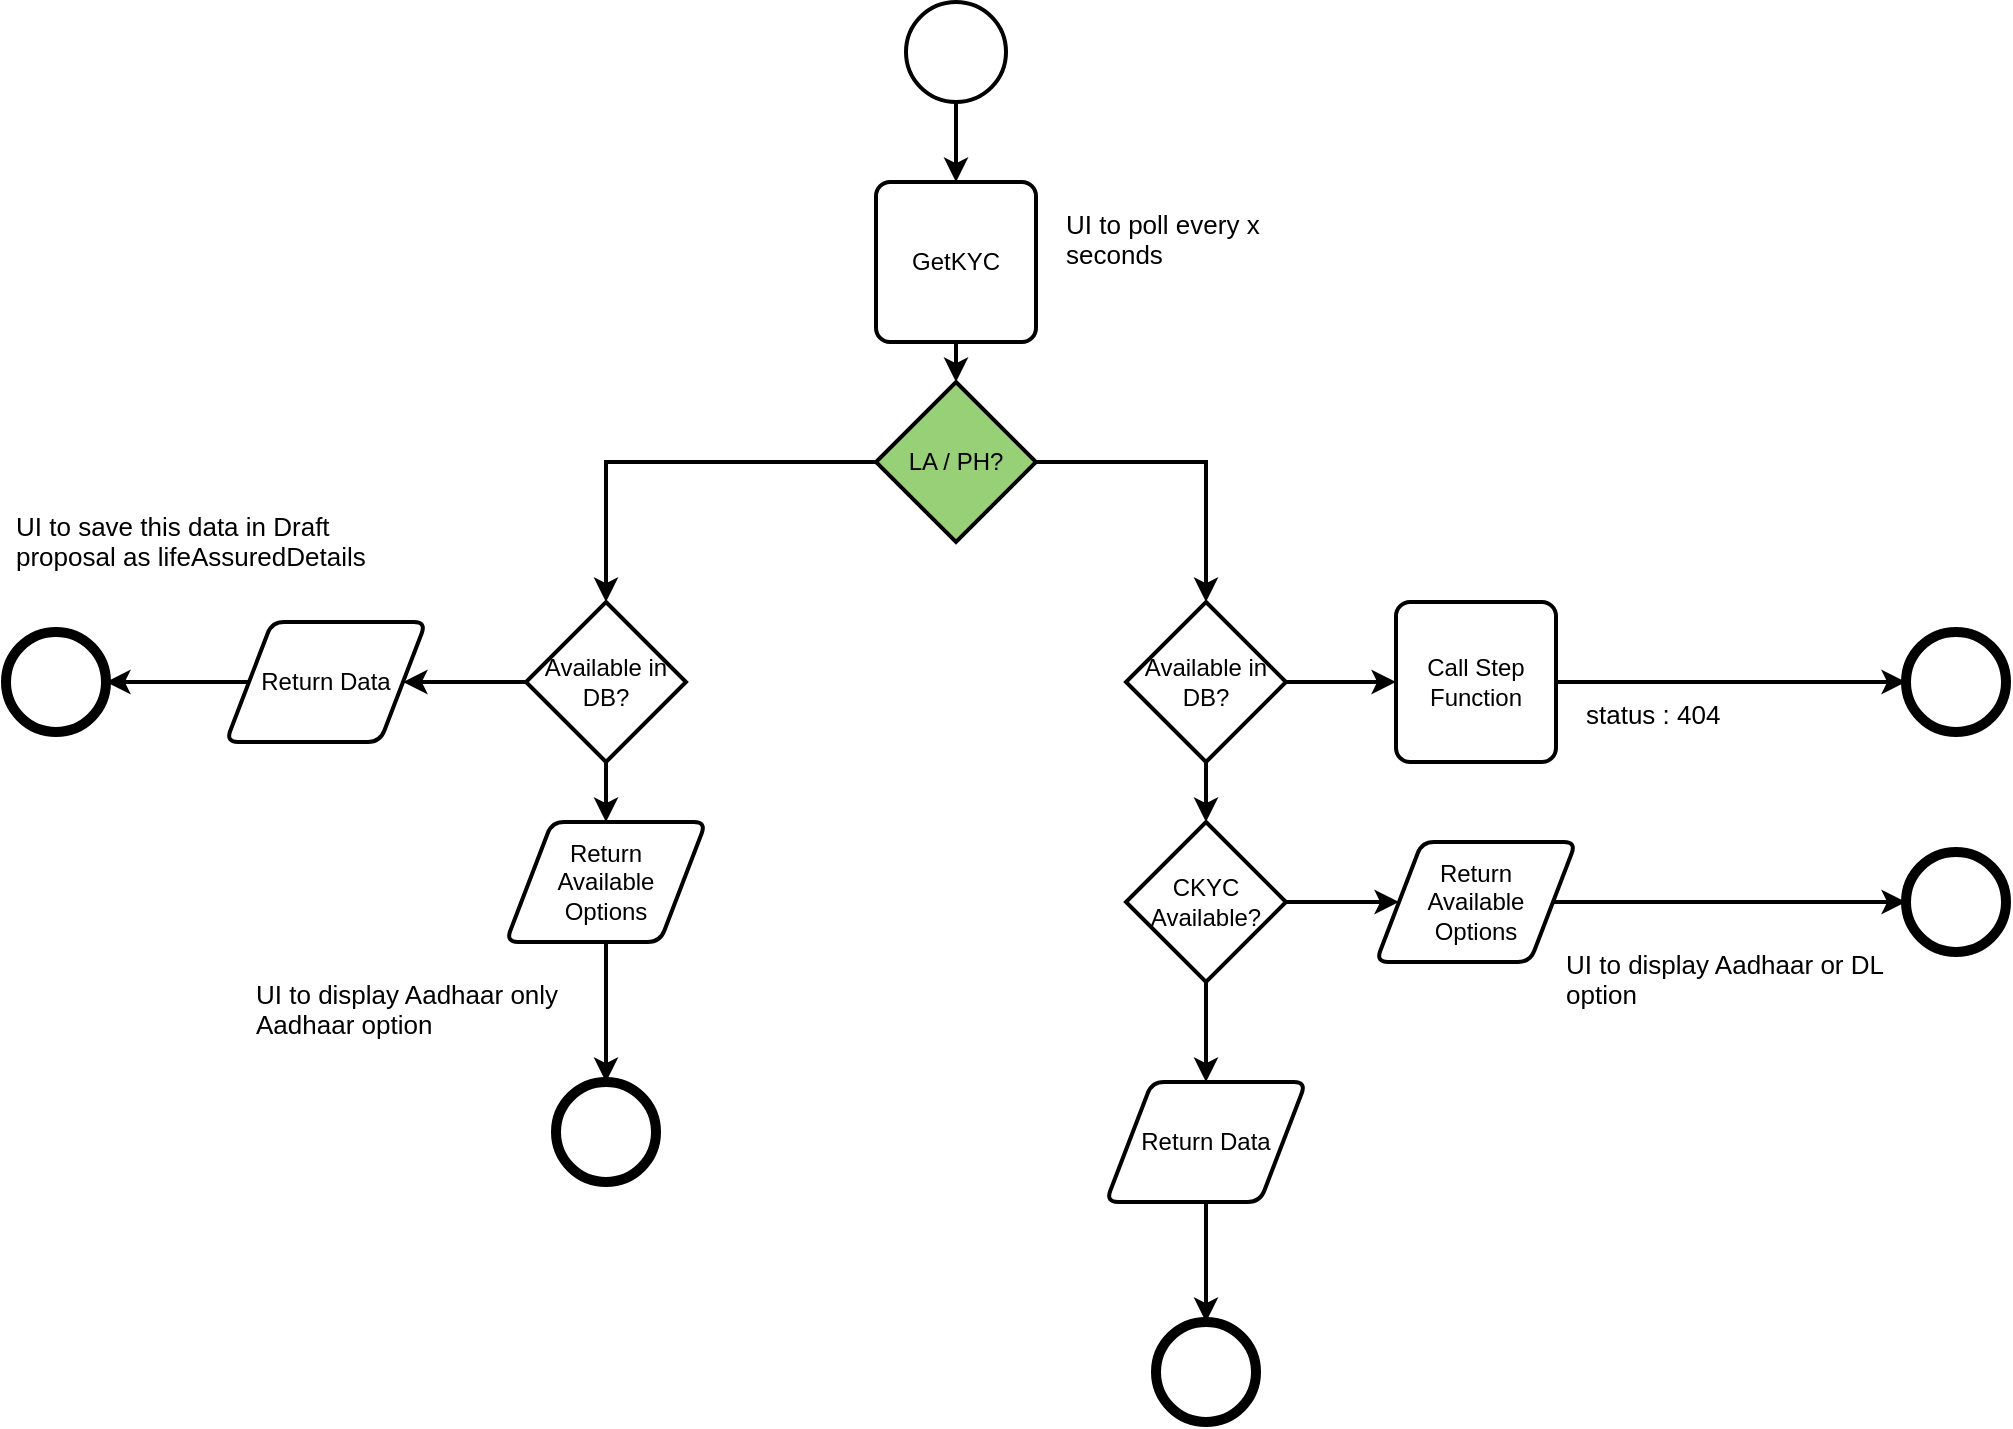 <mxfile version="21.8.2" type="github">
  <diagram name="Page-1" id="XI_YfOdhx-SJYV5ovgZb">
    <mxGraphModel dx="1768" dy="817" grid="0" gridSize="10" guides="1" tooltips="1" connect="1" arrows="1" fold="1" page="0" pageScale="1" pageWidth="850" pageHeight="1100" math="0" shadow="0">
      <root>
        <mxCell id="0" />
        <mxCell id="1" parent="0" />
        <mxCell id="BLmpcNob6G6IbGxpa6Lp-56" style="edgeStyle=orthogonalEdgeStyle;rounded=0;orthogonalLoop=1;jettySize=auto;html=1;exitX=0.5;exitY=1;exitDx=0;exitDy=0;exitPerimeter=0;entryX=0.5;entryY=0;entryDx=0;entryDy=0;strokeWidth=2;" edge="1" parent="1" source="BLmpcNob6G6IbGxpa6Lp-38" target="BLmpcNob6G6IbGxpa6Lp-39">
          <mxGeometry relative="1" as="geometry" />
        </mxCell>
        <mxCell id="BLmpcNob6G6IbGxpa6Lp-38" value="" style="strokeWidth=2;html=1;shape=mxgraph.flowchart.start_2;whiteSpace=wrap;" vertex="1" parent="1">
          <mxGeometry x="340" y="40" width="50" height="50" as="geometry" />
        </mxCell>
        <mxCell id="BLmpcNob6G6IbGxpa6Lp-39" value="GetKYC" style="rounded=1;whiteSpace=wrap;html=1;absoluteArcSize=1;arcSize=14;strokeWidth=2;" vertex="1" parent="1">
          <mxGeometry x="325" y="130" width="80" height="80" as="geometry" />
        </mxCell>
        <mxCell id="BLmpcNob6G6IbGxpa6Lp-60" style="edgeStyle=orthogonalEdgeStyle;shape=connector;rounded=0;orthogonalLoop=1;jettySize=auto;html=1;exitX=1;exitY=0.5;exitDx=0;exitDy=0;exitPerimeter=0;entryX=0;entryY=0.5;entryDx=0;entryDy=0;labelBackgroundColor=default;strokeColor=default;strokeWidth=2;align=center;verticalAlign=middle;fontFamily=Helvetica;fontSize=11;fontColor=default;endArrow=classic;" edge="1" parent="1" source="BLmpcNob6G6IbGxpa6Lp-40" target="BLmpcNob6G6IbGxpa6Lp-43">
          <mxGeometry relative="1" as="geometry" />
        </mxCell>
        <mxCell id="BLmpcNob6G6IbGxpa6Lp-40" value="Available in DB?" style="strokeWidth=2;html=1;shape=mxgraph.flowchart.decision;whiteSpace=wrap;" vertex="1" parent="1">
          <mxGeometry x="450" y="340" width="80" height="80" as="geometry" />
        </mxCell>
        <mxCell id="BLmpcNob6G6IbGxpa6Lp-67" style="edgeStyle=orthogonalEdgeStyle;shape=connector;rounded=0;orthogonalLoop=1;jettySize=auto;html=1;exitX=0.5;exitY=1;exitDx=0;exitDy=0;labelBackgroundColor=default;strokeColor=default;strokeWidth=2;align=center;verticalAlign=middle;fontFamily=Helvetica;fontSize=11;fontColor=default;endArrow=classic;" edge="1" parent="1" source="BLmpcNob6G6IbGxpa6Lp-41" target="BLmpcNob6G6IbGxpa6Lp-42">
          <mxGeometry relative="1" as="geometry" />
        </mxCell>
        <mxCell id="BLmpcNob6G6IbGxpa6Lp-41" value="Return Data" style="shape=parallelogram;html=1;strokeWidth=2;perimeter=parallelogramPerimeter;whiteSpace=wrap;rounded=1;arcSize=12;size=0.23;" vertex="1" parent="1">
          <mxGeometry x="440" y="580" width="100" height="60" as="geometry" />
        </mxCell>
        <mxCell id="BLmpcNob6G6IbGxpa6Lp-42" value="" style="shape=ellipse;html=1;dashed=0;whiteSpace=wrap;aspect=fixed;strokeWidth=5;perimeter=ellipsePerimeter;" vertex="1" parent="1">
          <mxGeometry x="465" y="700" width="50" height="50" as="geometry" />
        </mxCell>
        <mxCell id="BLmpcNob6G6IbGxpa6Lp-62" style="edgeStyle=orthogonalEdgeStyle;shape=connector;rounded=0;orthogonalLoop=1;jettySize=auto;html=1;exitX=1;exitY=0.5;exitDx=0;exitDy=0;entryX=0;entryY=0.5;entryDx=0;entryDy=0;labelBackgroundColor=default;strokeColor=default;strokeWidth=2;align=center;verticalAlign=middle;fontFamily=Helvetica;fontSize=11;fontColor=default;endArrow=classic;" edge="1" parent="1" source="BLmpcNob6G6IbGxpa6Lp-43" target="BLmpcNob6G6IbGxpa6Lp-45">
          <mxGeometry relative="1" as="geometry" />
        </mxCell>
        <mxCell id="BLmpcNob6G6IbGxpa6Lp-43" value="Call Step Function" style="rounded=1;whiteSpace=wrap;html=1;absoluteArcSize=1;arcSize=14;strokeWidth=2;" vertex="1" parent="1">
          <mxGeometry x="585" y="340" width="80" height="80" as="geometry" />
        </mxCell>
        <mxCell id="BLmpcNob6G6IbGxpa6Lp-64" style="edgeStyle=orthogonalEdgeStyle;shape=connector;rounded=0;orthogonalLoop=1;jettySize=auto;html=1;exitX=1;exitY=0.5;exitDx=0;exitDy=0;exitPerimeter=0;labelBackgroundColor=default;strokeColor=default;strokeWidth=2;align=center;verticalAlign=middle;fontFamily=Helvetica;fontSize=11;fontColor=default;endArrow=classic;" edge="1" parent="1" source="BLmpcNob6G6IbGxpa6Lp-44" target="BLmpcNob6G6IbGxpa6Lp-47">
          <mxGeometry relative="1" as="geometry" />
        </mxCell>
        <mxCell id="BLmpcNob6G6IbGxpa6Lp-66" style="edgeStyle=orthogonalEdgeStyle;shape=connector;rounded=0;orthogonalLoop=1;jettySize=auto;html=1;exitX=0.5;exitY=1;exitDx=0;exitDy=0;exitPerimeter=0;labelBackgroundColor=default;strokeColor=default;strokeWidth=2;align=center;verticalAlign=middle;fontFamily=Helvetica;fontSize=11;fontColor=default;endArrow=classic;" edge="1" parent="1" source="BLmpcNob6G6IbGxpa6Lp-44" target="BLmpcNob6G6IbGxpa6Lp-41">
          <mxGeometry relative="1" as="geometry" />
        </mxCell>
        <mxCell id="BLmpcNob6G6IbGxpa6Lp-44" value="CKYC Available?" style="strokeWidth=2;html=1;shape=mxgraph.flowchart.decision;whiteSpace=wrap;" vertex="1" parent="1">
          <mxGeometry x="450" y="450" width="80" height="80" as="geometry" />
        </mxCell>
        <mxCell id="BLmpcNob6G6IbGxpa6Lp-45" value="" style="shape=ellipse;html=1;dashed=0;whiteSpace=wrap;aspect=fixed;strokeWidth=5;perimeter=ellipsePerimeter;" vertex="1" parent="1">
          <mxGeometry x="840" y="355" width="50" height="50" as="geometry" />
        </mxCell>
        <mxCell id="BLmpcNob6G6IbGxpa6Lp-63" style="edgeStyle=orthogonalEdgeStyle;shape=connector;rounded=0;orthogonalLoop=1;jettySize=auto;html=1;exitX=1;exitY=0.5;exitDx=0;exitDy=0;labelBackgroundColor=default;strokeColor=default;strokeWidth=2;align=center;verticalAlign=middle;fontFamily=Helvetica;fontSize=11;fontColor=default;endArrow=classic;" edge="1" parent="1" source="BLmpcNob6G6IbGxpa6Lp-47" target="BLmpcNob6G6IbGxpa6Lp-48">
          <mxGeometry relative="1" as="geometry" />
        </mxCell>
        <mxCell id="BLmpcNob6G6IbGxpa6Lp-47" value="Return &lt;br&gt;Available &lt;br&gt;Options" style="shape=parallelogram;html=1;strokeWidth=2;perimeter=parallelogramPerimeter;whiteSpace=wrap;rounded=1;arcSize=12;size=0.23;" vertex="1" parent="1">
          <mxGeometry x="575" y="460" width="100" height="60" as="geometry" />
        </mxCell>
        <mxCell id="BLmpcNob6G6IbGxpa6Lp-48" value="" style="shape=ellipse;html=1;dashed=0;whiteSpace=wrap;aspect=fixed;strokeWidth=5;perimeter=ellipsePerimeter;" vertex="1" parent="1">
          <mxGeometry x="840" y="465" width="50" height="50" as="geometry" />
        </mxCell>
        <mxCell id="BLmpcNob6G6IbGxpa6Lp-50" value="LA / PH?" style="strokeWidth=2;html=1;shape=mxgraph.flowchart.decision;whiteSpace=wrap;fillColor=#97D077;" vertex="1" parent="1">
          <mxGeometry x="325" y="230" width="80" height="80" as="geometry" />
        </mxCell>
        <mxCell id="BLmpcNob6G6IbGxpa6Lp-68" style="edgeStyle=orthogonalEdgeStyle;shape=connector;rounded=0;orthogonalLoop=1;jettySize=auto;html=1;exitX=0.5;exitY=1;exitDx=0;exitDy=0;exitPerimeter=0;entryX=0.5;entryY=0;entryDx=0;entryDy=0;labelBackgroundColor=default;strokeColor=default;strokeWidth=2;align=center;verticalAlign=middle;fontFamily=Helvetica;fontSize=11;fontColor=default;endArrow=classic;" edge="1" parent="1" source="BLmpcNob6G6IbGxpa6Lp-51" target="BLmpcNob6G6IbGxpa6Lp-52">
          <mxGeometry relative="1" as="geometry" />
        </mxCell>
        <mxCell id="BLmpcNob6G6IbGxpa6Lp-70" style="edgeStyle=orthogonalEdgeStyle;shape=connector;rounded=0;orthogonalLoop=1;jettySize=auto;html=1;exitX=0;exitY=0.5;exitDx=0;exitDy=0;exitPerimeter=0;entryX=1;entryY=0.5;entryDx=0;entryDy=0;labelBackgroundColor=default;strokeColor=default;strokeWidth=2;align=center;verticalAlign=middle;fontFamily=Helvetica;fontSize=11;fontColor=default;endArrow=classic;" edge="1" parent="1" source="BLmpcNob6G6IbGxpa6Lp-51" target="BLmpcNob6G6IbGxpa6Lp-54">
          <mxGeometry relative="1" as="geometry" />
        </mxCell>
        <mxCell id="BLmpcNob6G6IbGxpa6Lp-51" value="Available in DB?" style="strokeWidth=2;html=1;shape=mxgraph.flowchart.decision;whiteSpace=wrap;" vertex="1" parent="1">
          <mxGeometry x="150" y="340" width="80" height="80" as="geometry" />
        </mxCell>
        <mxCell id="BLmpcNob6G6IbGxpa6Lp-69" style="edgeStyle=orthogonalEdgeStyle;shape=connector;rounded=0;orthogonalLoop=1;jettySize=auto;html=1;exitX=0.5;exitY=1;exitDx=0;exitDy=0;entryX=0.5;entryY=0;entryDx=0;entryDy=0;labelBackgroundColor=default;strokeColor=default;strokeWidth=2;align=center;verticalAlign=middle;fontFamily=Helvetica;fontSize=11;fontColor=default;endArrow=classic;" edge="1" parent="1" source="BLmpcNob6G6IbGxpa6Lp-52" target="BLmpcNob6G6IbGxpa6Lp-53">
          <mxGeometry relative="1" as="geometry" />
        </mxCell>
        <mxCell id="BLmpcNob6G6IbGxpa6Lp-52" value="Return&lt;br&gt;Available&lt;br&gt;Options" style="shape=parallelogram;html=1;strokeWidth=2;perimeter=parallelogramPerimeter;whiteSpace=wrap;rounded=1;arcSize=12;size=0.23;" vertex="1" parent="1">
          <mxGeometry x="140" y="450" width="100" height="60" as="geometry" />
        </mxCell>
        <mxCell id="BLmpcNob6G6IbGxpa6Lp-53" value="" style="shape=ellipse;html=1;dashed=0;whiteSpace=wrap;aspect=fixed;strokeWidth=5;perimeter=ellipsePerimeter;" vertex="1" parent="1">
          <mxGeometry x="165" y="580" width="50" height="50" as="geometry" />
        </mxCell>
        <mxCell id="BLmpcNob6G6IbGxpa6Lp-71" style="edgeStyle=orthogonalEdgeStyle;shape=connector;rounded=0;orthogonalLoop=1;jettySize=auto;html=1;exitX=0;exitY=0.5;exitDx=0;exitDy=0;entryX=1;entryY=0.5;entryDx=0;entryDy=0;labelBackgroundColor=default;strokeColor=default;strokeWidth=2;align=center;verticalAlign=middle;fontFamily=Helvetica;fontSize=11;fontColor=default;endArrow=classic;" edge="1" parent="1" source="BLmpcNob6G6IbGxpa6Lp-54" target="BLmpcNob6G6IbGxpa6Lp-55">
          <mxGeometry relative="1" as="geometry" />
        </mxCell>
        <mxCell id="BLmpcNob6G6IbGxpa6Lp-54" value="Return Data" style="shape=parallelogram;html=1;strokeWidth=2;perimeter=parallelogramPerimeter;whiteSpace=wrap;rounded=1;arcSize=12;size=0.23;" vertex="1" parent="1">
          <mxGeometry y="350" width="100" height="60" as="geometry" />
        </mxCell>
        <mxCell id="BLmpcNob6G6IbGxpa6Lp-55" value="" style="shape=ellipse;html=1;dashed=0;whiteSpace=wrap;aspect=fixed;strokeWidth=5;perimeter=ellipsePerimeter;" vertex="1" parent="1">
          <mxGeometry x="-110" y="355" width="50" height="50" as="geometry" />
        </mxCell>
        <mxCell id="BLmpcNob6G6IbGxpa6Lp-57" style="edgeStyle=orthogonalEdgeStyle;rounded=0;orthogonalLoop=1;jettySize=auto;html=1;exitX=0.5;exitY=1;exitDx=0;exitDy=0;entryX=0.5;entryY=0;entryDx=0;entryDy=0;entryPerimeter=0;strokeWidth=2;" edge="1" parent="1" source="BLmpcNob6G6IbGxpa6Lp-39" target="BLmpcNob6G6IbGxpa6Lp-50">
          <mxGeometry relative="1" as="geometry" />
        </mxCell>
        <mxCell id="BLmpcNob6G6IbGxpa6Lp-58" style="edgeStyle=orthogonalEdgeStyle;rounded=0;orthogonalLoop=1;jettySize=auto;html=1;entryX=0.5;entryY=0;entryDx=0;entryDy=0;entryPerimeter=0;strokeWidth=2;" edge="1" parent="1" source="BLmpcNob6G6IbGxpa6Lp-50" target="BLmpcNob6G6IbGxpa6Lp-51">
          <mxGeometry relative="1" as="geometry" />
        </mxCell>
        <mxCell id="BLmpcNob6G6IbGxpa6Lp-59" style="edgeStyle=orthogonalEdgeStyle;shape=connector;rounded=0;orthogonalLoop=1;jettySize=auto;html=1;exitX=1;exitY=0.5;exitDx=0;exitDy=0;exitPerimeter=0;entryX=0.5;entryY=0;entryDx=0;entryDy=0;entryPerimeter=0;labelBackgroundColor=default;strokeColor=default;strokeWidth=2;align=center;verticalAlign=middle;fontFamily=Helvetica;fontSize=11;fontColor=default;endArrow=classic;" edge="1" parent="1" source="BLmpcNob6G6IbGxpa6Lp-50" target="BLmpcNob6G6IbGxpa6Lp-40">
          <mxGeometry relative="1" as="geometry" />
        </mxCell>
        <mxCell id="BLmpcNob6G6IbGxpa6Lp-65" style="edgeStyle=orthogonalEdgeStyle;shape=connector;rounded=0;orthogonalLoop=1;jettySize=auto;html=1;exitX=0.5;exitY=1;exitDx=0;exitDy=0;exitPerimeter=0;entryX=0.5;entryY=0;entryDx=0;entryDy=0;entryPerimeter=0;labelBackgroundColor=default;strokeColor=default;strokeWidth=2;align=center;verticalAlign=middle;fontFamily=Helvetica;fontSize=11;fontColor=default;endArrow=classic;" edge="1" parent="1" source="BLmpcNob6G6IbGxpa6Lp-40" target="BLmpcNob6G6IbGxpa6Lp-44">
          <mxGeometry relative="1" as="geometry" />
        </mxCell>
        <mxCell id="BLmpcNob6G6IbGxpa6Lp-74" value="&lt;h1 style=&quot;font-size: 13px;&quot;&gt;&lt;span style=&quot;background-color: initial; font-size: 13px; font-weight: normal;&quot;&gt;UI to display Aadhaar or DL option&lt;/span&gt;&lt;br style=&quot;font-size: 13px;&quot;&gt;&lt;/h1&gt;" style="text;html=1;strokeColor=none;fillColor=none;spacing=5;spacingTop=-20;whiteSpace=wrap;overflow=hidden;rounded=0;fontSize=13;fontFamily=Helvetica;fontColor=default;" vertex="1" parent="1">
          <mxGeometry x="665" y="515" width="190" height="50" as="geometry" />
        </mxCell>
        <mxCell id="BLmpcNob6G6IbGxpa6Lp-76" value="&lt;h1 style=&quot;font-size: 13px;&quot;&gt;&lt;span style=&quot;background-color: initial; font-size: 13px; font-weight: normal;&quot;&gt;UI to display Aadhaar only Aadhaar option&lt;/span&gt;&lt;br style=&quot;font-size: 13px;&quot;&gt;&lt;/h1&gt;" style="text;html=1;strokeColor=none;fillColor=none;spacing=5;spacingTop=-20;whiteSpace=wrap;overflow=hidden;rounded=0;fontSize=13;fontFamily=Helvetica;fontColor=default;" vertex="1" parent="1">
          <mxGeometry x="10" y="530" width="190" height="50" as="geometry" />
        </mxCell>
        <mxCell id="BLmpcNob6G6IbGxpa6Lp-77" value="&lt;h1 style=&quot;font-size: 13px;&quot;&gt;&lt;span style=&quot;background-color: initial; font-size: 13px; font-weight: normal;&quot;&gt;status : 404&lt;/span&gt;&lt;br style=&quot;font-size: 13px;&quot;&gt;&lt;/h1&gt;" style="text;html=1;strokeColor=none;fillColor=none;spacing=5;spacingTop=-20;whiteSpace=wrap;overflow=hidden;rounded=0;fontSize=13;fontFamily=Helvetica;fontColor=default;" vertex="1" parent="1">
          <mxGeometry x="675" y="390" width="125" height="50" as="geometry" />
        </mxCell>
        <mxCell id="BLmpcNob6G6IbGxpa6Lp-78" value="&lt;h1 style=&quot;font-size: 13px;&quot;&gt;&lt;span style=&quot;background-color: initial; font-size: 13px; font-weight: normal;&quot;&gt;UI to poll every x seconds&lt;/span&gt;&lt;br style=&quot;font-size: 13px;&quot;&gt;&lt;/h1&gt;" style="text;html=1;strokeColor=none;fillColor=none;spacing=5;spacingTop=-20;whiteSpace=wrap;overflow=hidden;rounded=0;fontSize=13;fontFamily=Helvetica;fontColor=default;" vertex="1" parent="1">
          <mxGeometry x="415" y="145" width="125" height="50" as="geometry" />
        </mxCell>
        <mxCell id="BLmpcNob6G6IbGxpa6Lp-79" value="&lt;h1 style=&quot;font-size: 13px;&quot;&gt;&lt;span style=&quot;background-color: initial; font-size: 13px; font-weight: normal;&quot;&gt;UI to save this data in Draft proposal as lifeAssuredDetails&lt;/span&gt;&lt;br style=&quot;font-size: 13px;&quot;&gt;&lt;/h1&gt;" style="text;html=1;strokeColor=none;fillColor=none;spacing=5;spacingTop=-20;whiteSpace=wrap;overflow=hidden;rounded=0;fontSize=13;fontFamily=Helvetica;fontColor=default;" vertex="1" parent="1">
          <mxGeometry x="-110" y="296" width="190" height="50" as="geometry" />
        </mxCell>
      </root>
    </mxGraphModel>
  </diagram>
</mxfile>
